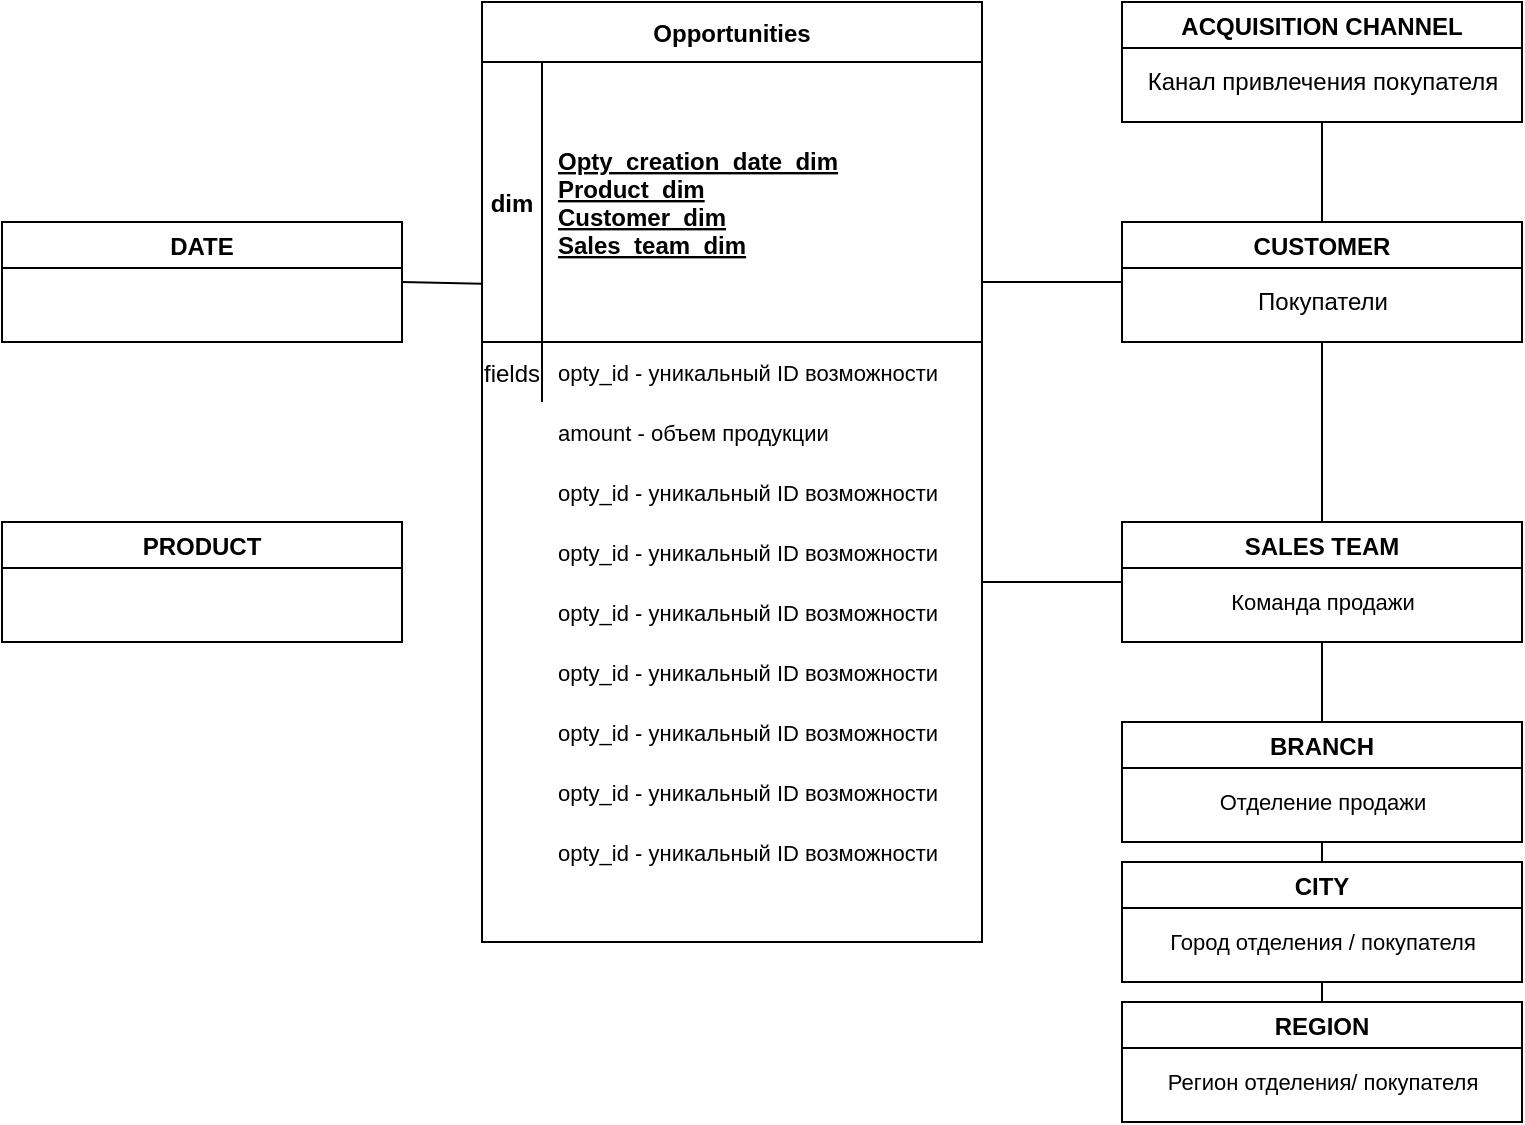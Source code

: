 <mxfile version="14.2.6" type="github">
  <diagram id="R2lEEEUBdFMjLlhIrx00" name="Page-1">
    <mxGraphModel dx="1185" dy="635" grid="1" gridSize="10" guides="1" tooltips="1" connect="1" arrows="1" fold="1" page="1" pageScale="1" pageWidth="850" pageHeight="1100" math="0" shadow="0" extFonts="Permanent Marker^https://fonts.googleapis.com/css?family=Permanent+Marker">
      <root>
        <mxCell id="0" />
        <mxCell id="1" parent="0" />
        <mxCell id="C-vyLk0tnHw3VtMMgP7b-2" value="Opportunities" style="shape=table;startSize=30;container=1;collapsible=1;childLayout=tableLayout;fixedRows=1;rowLines=0;fontStyle=1;align=center;resizeLast=1;" parent="1" vertex="1">
          <mxGeometry x="280" y="30" width="250" height="470" as="geometry" />
        </mxCell>
        <mxCell id="C-vyLk0tnHw3VtMMgP7b-3" value="" style="shape=partialRectangle;collapsible=0;dropTarget=0;pointerEvents=0;fillColor=none;points=[[0,0.5],[1,0.5]];portConstraint=eastwest;top=0;left=0;right=0;bottom=1;" parent="C-vyLk0tnHw3VtMMgP7b-2" vertex="1">
          <mxGeometry y="30" width="250" height="140" as="geometry" />
        </mxCell>
        <mxCell id="C-vyLk0tnHw3VtMMgP7b-4" value="dim" style="shape=partialRectangle;overflow=hidden;connectable=0;fillColor=none;top=0;left=0;bottom=0;right=0;fontStyle=1;" parent="C-vyLk0tnHw3VtMMgP7b-3" vertex="1">
          <mxGeometry width="30" height="140" as="geometry" />
        </mxCell>
        <mxCell id="C-vyLk0tnHw3VtMMgP7b-5" value="Opty_creation_date_dim&#xa;Product_dim&#xa;Customer_dim&#xa;Sales_team_dim" style="shape=partialRectangle;overflow=hidden;connectable=0;fillColor=none;top=0;left=0;bottom=0;right=0;align=left;spacingLeft=6;fontStyle=5;" parent="C-vyLk0tnHw3VtMMgP7b-3" vertex="1">
          <mxGeometry x="30" width="220" height="140" as="geometry" />
        </mxCell>
        <mxCell id="C-vyLk0tnHw3VtMMgP7b-6" value="" style="shape=partialRectangle;collapsible=0;dropTarget=0;pointerEvents=0;fillColor=none;points=[[0,0.5],[1,0.5]];portConstraint=eastwest;top=0;left=0;right=0;bottom=0;" parent="C-vyLk0tnHw3VtMMgP7b-2" vertex="1">
          <mxGeometry y="170" width="250" height="30" as="geometry" />
        </mxCell>
        <mxCell id="C-vyLk0tnHw3VtMMgP7b-7" value="fields" style="shape=partialRectangle;overflow=hidden;connectable=0;fillColor=none;top=0;left=0;bottom=0;right=0;" parent="C-vyLk0tnHw3VtMMgP7b-6" vertex="1">
          <mxGeometry width="30" height="30" as="geometry" />
        </mxCell>
        <mxCell id="C-vyLk0tnHw3VtMMgP7b-8" value="opty_id - уникальный ID возможности" style="shape=partialRectangle;overflow=hidden;connectable=0;fillColor=none;top=0;left=0;bottom=0;right=0;align=left;spacingLeft=6;fontSize=11;" parent="C-vyLk0tnHw3VtMMgP7b-6" vertex="1">
          <mxGeometry x="30" width="220" height="30" as="geometry" />
        </mxCell>
        <mxCell id="cmVOdVhynBlmCmBzbenZ-42" style="edgeStyle=none;rounded=0;orthogonalLoop=1;jettySize=auto;html=1;exitX=1;exitY=0.5;exitDx=0;exitDy=0;entryX=0;entryY=0.792;entryDx=0;entryDy=0;entryPerimeter=0;endArrow=none;endFill=0;" edge="1" parent="1" source="cmVOdVhynBlmCmBzbenZ-9" target="C-vyLk0tnHw3VtMMgP7b-3">
          <mxGeometry relative="1" as="geometry" />
        </mxCell>
        <mxCell id="cmVOdVhynBlmCmBzbenZ-9" value="DATE" style="swimlane;" vertex="1" parent="1">
          <mxGeometry x="40" y="140" width="200" height="60" as="geometry" />
        </mxCell>
        <mxCell id="cmVOdVhynBlmCmBzbenZ-33" style="rounded=0;orthogonalLoop=1;jettySize=auto;html=1;exitX=0.5;exitY=0;exitDx=0;exitDy=0;entryX=0.5;entryY=1;entryDx=0;entryDy=0;endArrow=none;endFill=0;" edge="1" parent="1" source="cmVOdVhynBlmCmBzbenZ-10" target="cmVOdVhynBlmCmBzbenZ-31">
          <mxGeometry relative="1" as="geometry" />
        </mxCell>
        <mxCell id="cmVOdVhynBlmCmBzbenZ-41" style="edgeStyle=none;rounded=0;orthogonalLoop=1;jettySize=auto;html=1;exitX=0;exitY=0.5;exitDx=0;exitDy=0;entryX=1;entryY=0.786;entryDx=0;entryDy=0;entryPerimeter=0;endArrow=none;endFill=0;" edge="1" parent="1" source="cmVOdVhynBlmCmBzbenZ-10" target="C-vyLk0tnHw3VtMMgP7b-3">
          <mxGeometry relative="1" as="geometry" />
        </mxCell>
        <mxCell id="cmVOdVhynBlmCmBzbenZ-10" value="CUSTOMER" style="swimlane;" vertex="1" parent="1">
          <mxGeometry x="600" y="140" width="200" height="60" as="geometry" />
        </mxCell>
        <mxCell id="cmVOdVhynBlmCmBzbenZ-27" value="Покупатели" style="text;html=1;align=center;verticalAlign=middle;resizable=0;points=[];autosize=1;" vertex="1" parent="cmVOdVhynBlmCmBzbenZ-10">
          <mxGeometry x="60" y="30" width="80" height="20" as="geometry" />
        </mxCell>
        <mxCell id="cmVOdVhynBlmCmBzbenZ-11" value="PRODUCT" style="swimlane;" vertex="1" parent="1">
          <mxGeometry x="40" y="290" width="200" height="60" as="geometry" />
        </mxCell>
        <mxCell id="cmVOdVhynBlmCmBzbenZ-38" style="edgeStyle=none;rounded=0;orthogonalLoop=1;jettySize=auto;html=1;exitX=0.5;exitY=0;exitDx=0;exitDy=0;entryX=0.5;entryY=1;entryDx=0;entryDy=0;endArrow=none;endFill=0;" edge="1" parent="1" source="cmVOdVhynBlmCmBzbenZ-12" target="cmVOdVhynBlmCmBzbenZ-10">
          <mxGeometry relative="1" as="geometry" />
        </mxCell>
        <mxCell id="cmVOdVhynBlmCmBzbenZ-39" style="edgeStyle=none;rounded=0;orthogonalLoop=1;jettySize=auto;html=1;exitX=0;exitY=0.5;exitDx=0;exitDy=0;endArrow=none;endFill=0;" edge="1" parent="1" source="cmVOdVhynBlmCmBzbenZ-12">
          <mxGeometry relative="1" as="geometry">
            <mxPoint x="530" y="320" as="targetPoint" />
          </mxGeometry>
        </mxCell>
        <mxCell id="cmVOdVhynBlmCmBzbenZ-12" value="SALES TEAM" style="swimlane;startSize=23;" vertex="1" parent="1">
          <mxGeometry x="600" y="290" width="200" height="60" as="geometry" />
        </mxCell>
        <mxCell id="cmVOdVhynBlmCmBzbenZ-54" value="Команда продажи" style="text;html=1;align=center;verticalAlign=middle;resizable=0;points=[];autosize=1;fontSize=11;" vertex="1" parent="cmVOdVhynBlmCmBzbenZ-12">
          <mxGeometry x="45" y="30" width="110" height="20" as="geometry" />
        </mxCell>
        <mxCell id="cmVOdVhynBlmCmBzbenZ-37" style="edgeStyle=none;rounded=0;orthogonalLoop=1;jettySize=auto;html=1;exitX=0.5;exitY=0;exitDx=0;exitDy=0;endArrow=none;endFill=0;" edge="1" parent="1" source="cmVOdVhynBlmCmBzbenZ-13">
          <mxGeometry relative="1" as="geometry">
            <mxPoint x="700" y="350" as="targetPoint" />
          </mxGeometry>
        </mxCell>
        <mxCell id="cmVOdVhynBlmCmBzbenZ-13" value="BRANCH" style="swimlane;" vertex="1" parent="1">
          <mxGeometry x="600" y="390" width="200" height="60" as="geometry" />
        </mxCell>
        <mxCell id="cmVOdVhynBlmCmBzbenZ-55" value="Отделение продажи" style="text;html=1;align=center;verticalAlign=middle;resizable=0;points=[];autosize=1;fontSize=11;" vertex="1" parent="cmVOdVhynBlmCmBzbenZ-13">
          <mxGeometry x="40" y="30" width="120" height="20" as="geometry" />
        </mxCell>
        <mxCell id="cmVOdVhynBlmCmBzbenZ-36" style="edgeStyle=none;rounded=0;orthogonalLoop=1;jettySize=auto;html=1;exitX=0.5;exitY=1;exitDx=0;exitDy=0;entryX=0.5;entryY=0;entryDx=0;entryDy=0;endArrow=none;endFill=0;" edge="1" parent="1" source="cmVOdVhynBlmCmBzbenZ-14" target="cmVOdVhynBlmCmBzbenZ-15">
          <mxGeometry relative="1" as="geometry" />
        </mxCell>
        <mxCell id="cmVOdVhynBlmCmBzbenZ-14" value="CITY" style="swimlane;" vertex="1" parent="1">
          <mxGeometry x="600" y="460" width="200" height="60" as="geometry" />
        </mxCell>
        <mxCell id="cmVOdVhynBlmCmBzbenZ-15" value="REGION" style="swimlane;" vertex="1" parent="1">
          <mxGeometry x="600" y="530" width="200" height="60" as="geometry" />
        </mxCell>
        <mxCell id="cmVOdVhynBlmCmBzbenZ-57" value="Регион отделения/ покупателя" style="text;html=1;align=center;verticalAlign=middle;resizable=0;points=[];autosize=1;fontSize=11;" vertex="1" parent="cmVOdVhynBlmCmBzbenZ-15">
          <mxGeometry x="10" y="30" width="180" height="20" as="geometry" />
        </mxCell>
        <mxCell id="cmVOdVhynBlmCmBzbenZ-31" value="ACQUISITION CHANNEL" style="swimlane;" vertex="1" parent="1">
          <mxGeometry x="600" y="30" width="200" height="60" as="geometry" />
        </mxCell>
        <mxCell id="cmVOdVhynBlmCmBzbenZ-32" value="Канал привлечения покупателя" style="text;html=1;align=center;verticalAlign=middle;resizable=0;points=[];autosize=1;" vertex="1" parent="cmVOdVhynBlmCmBzbenZ-31">
          <mxGeometry y="30" width="200" height="20" as="geometry" />
        </mxCell>
        <mxCell id="cmVOdVhynBlmCmBzbenZ-35" style="edgeStyle=none;rounded=0;orthogonalLoop=1;jettySize=auto;html=1;entryX=0.5;entryY=0;entryDx=0;entryDy=0;endArrow=none;endFill=0;" edge="1" parent="1" source="cmVOdVhynBlmCmBzbenZ-14" target="cmVOdVhynBlmCmBzbenZ-14">
          <mxGeometry relative="1" as="geometry">
            <Array as="points">
              <mxPoint x="700" y="450" />
            </Array>
          </mxGeometry>
        </mxCell>
        <mxCell id="cmVOdVhynBlmCmBzbenZ-45" value="amount - объем продукции" style="shape=partialRectangle;overflow=hidden;connectable=0;fillColor=none;top=0;left=0;bottom=0;right=0;align=left;spacingLeft=6;fontSize=11;" vertex="1" parent="1">
          <mxGeometry x="310" y="230" width="220" height="30" as="geometry" />
        </mxCell>
        <mxCell id="cmVOdVhynBlmCmBzbenZ-47" value="opty_id - уникальный ID возможности" style="shape=partialRectangle;overflow=hidden;connectable=0;fillColor=none;top=0;left=0;bottom=0;right=0;align=left;spacingLeft=6;fontSize=11;" vertex="1" parent="1">
          <mxGeometry x="310" y="260" width="220" height="30" as="geometry" />
        </mxCell>
        <mxCell id="cmVOdVhynBlmCmBzbenZ-48" value="opty_id - уникальный ID возможности" style="shape=partialRectangle;overflow=hidden;connectable=0;fillColor=none;top=0;left=0;bottom=0;right=0;align=left;spacingLeft=6;fontSize=11;" vertex="1" parent="1">
          <mxGeometry x="310" y="290" width="220" height="30" as="geometry" />
        </mxCell>
        <mxCell id="cmVOdVhynBlmCmBzbenZ-49" value="opty_id - уникальный ID возможности" style="shape=partialRectangle;overflow=hidden;connectable=0;fillColor=none;top=0;left=0;bottom=0;right=0;align=left;spacingLeft=6;fontSize=11;" vertex="1" parent="1">
          <mxGeometry x="310" y="320" width="220" height="30" as="geometry" />
        </mxCell>
        <mxCell id="cmVOdVhynBlmCmBzbenZ-50" value="opty_id - уникальный ID возможности" style="shape=partialRectangle;overflow=hidden;connectable=0;fillColor=none;top=0;left=0;bottom=0;right=0;align=left;spacingLeft=6;fontSize=11;" vertex="1" parent="1">
          <mxGeometry x="310" y="350" width="220" height="30" as="geometry" />
        </mxCell>
        <mxCell id="cmVOdVhynBlmCmBzbenZ-51" value="opty_id - уникальный ID возможности" style="shape=partialRectangle;overflow=hidden;connectable=0;fillColor=none;top=0;left=0;bottom=0;right=0;align=left;spacingLeft=6;fontSize=11;" vertex="1" parent="1">
          <mxGeometry x="310" y="380" width="220" height="30" as="geometry" />
        </mxCell>
        <mxCell id="cmVOdVhynBlmCmBzbenZ-52" value="opty_id - уникальный ID возможности" style="shape=partialRectangle;overflow=hidden;connectable=0;fillColor=none;top=0;left=0;bottom=0;right=0;align=left;spacingLeft=6;fontSize=11;" vertex="1" parent="1">
          <mxGeometry x="310" y="410" width="220" height="30" as="geometry" />
        </mxCell>
        <mxCell id="cmVOdVhynBlmCmBzbenZ-53" value="opty_id - уникальный ID возможности" style="shape=partialRectangle;overflow=hidden;connectable=0;fillColor=none;top=0;left=0;bottom=0;right=0;align=left;spacingLeft=6;fontSize=11;" vertex="1" parent="1">
          <mxGeometry x="310" y="440" width="220" height="30" as="geometry" />
        </mxCell>
        <mxCell id="cmVOdVhynBlmCmBzbenZ-56" value="Город отделения / покупателя" style="text;html=1;align=center;verticalAlign=middle;resizable=0;points=[];autosize=1;fontSize=11;" vertex="1" parent="1">
          <mxGeometry x="615" y="490" width="170" height="20" as="geometry" />
        </mxCell>
      </root>
    </mxGraphModel>
  </diagram>
</mxfile>
